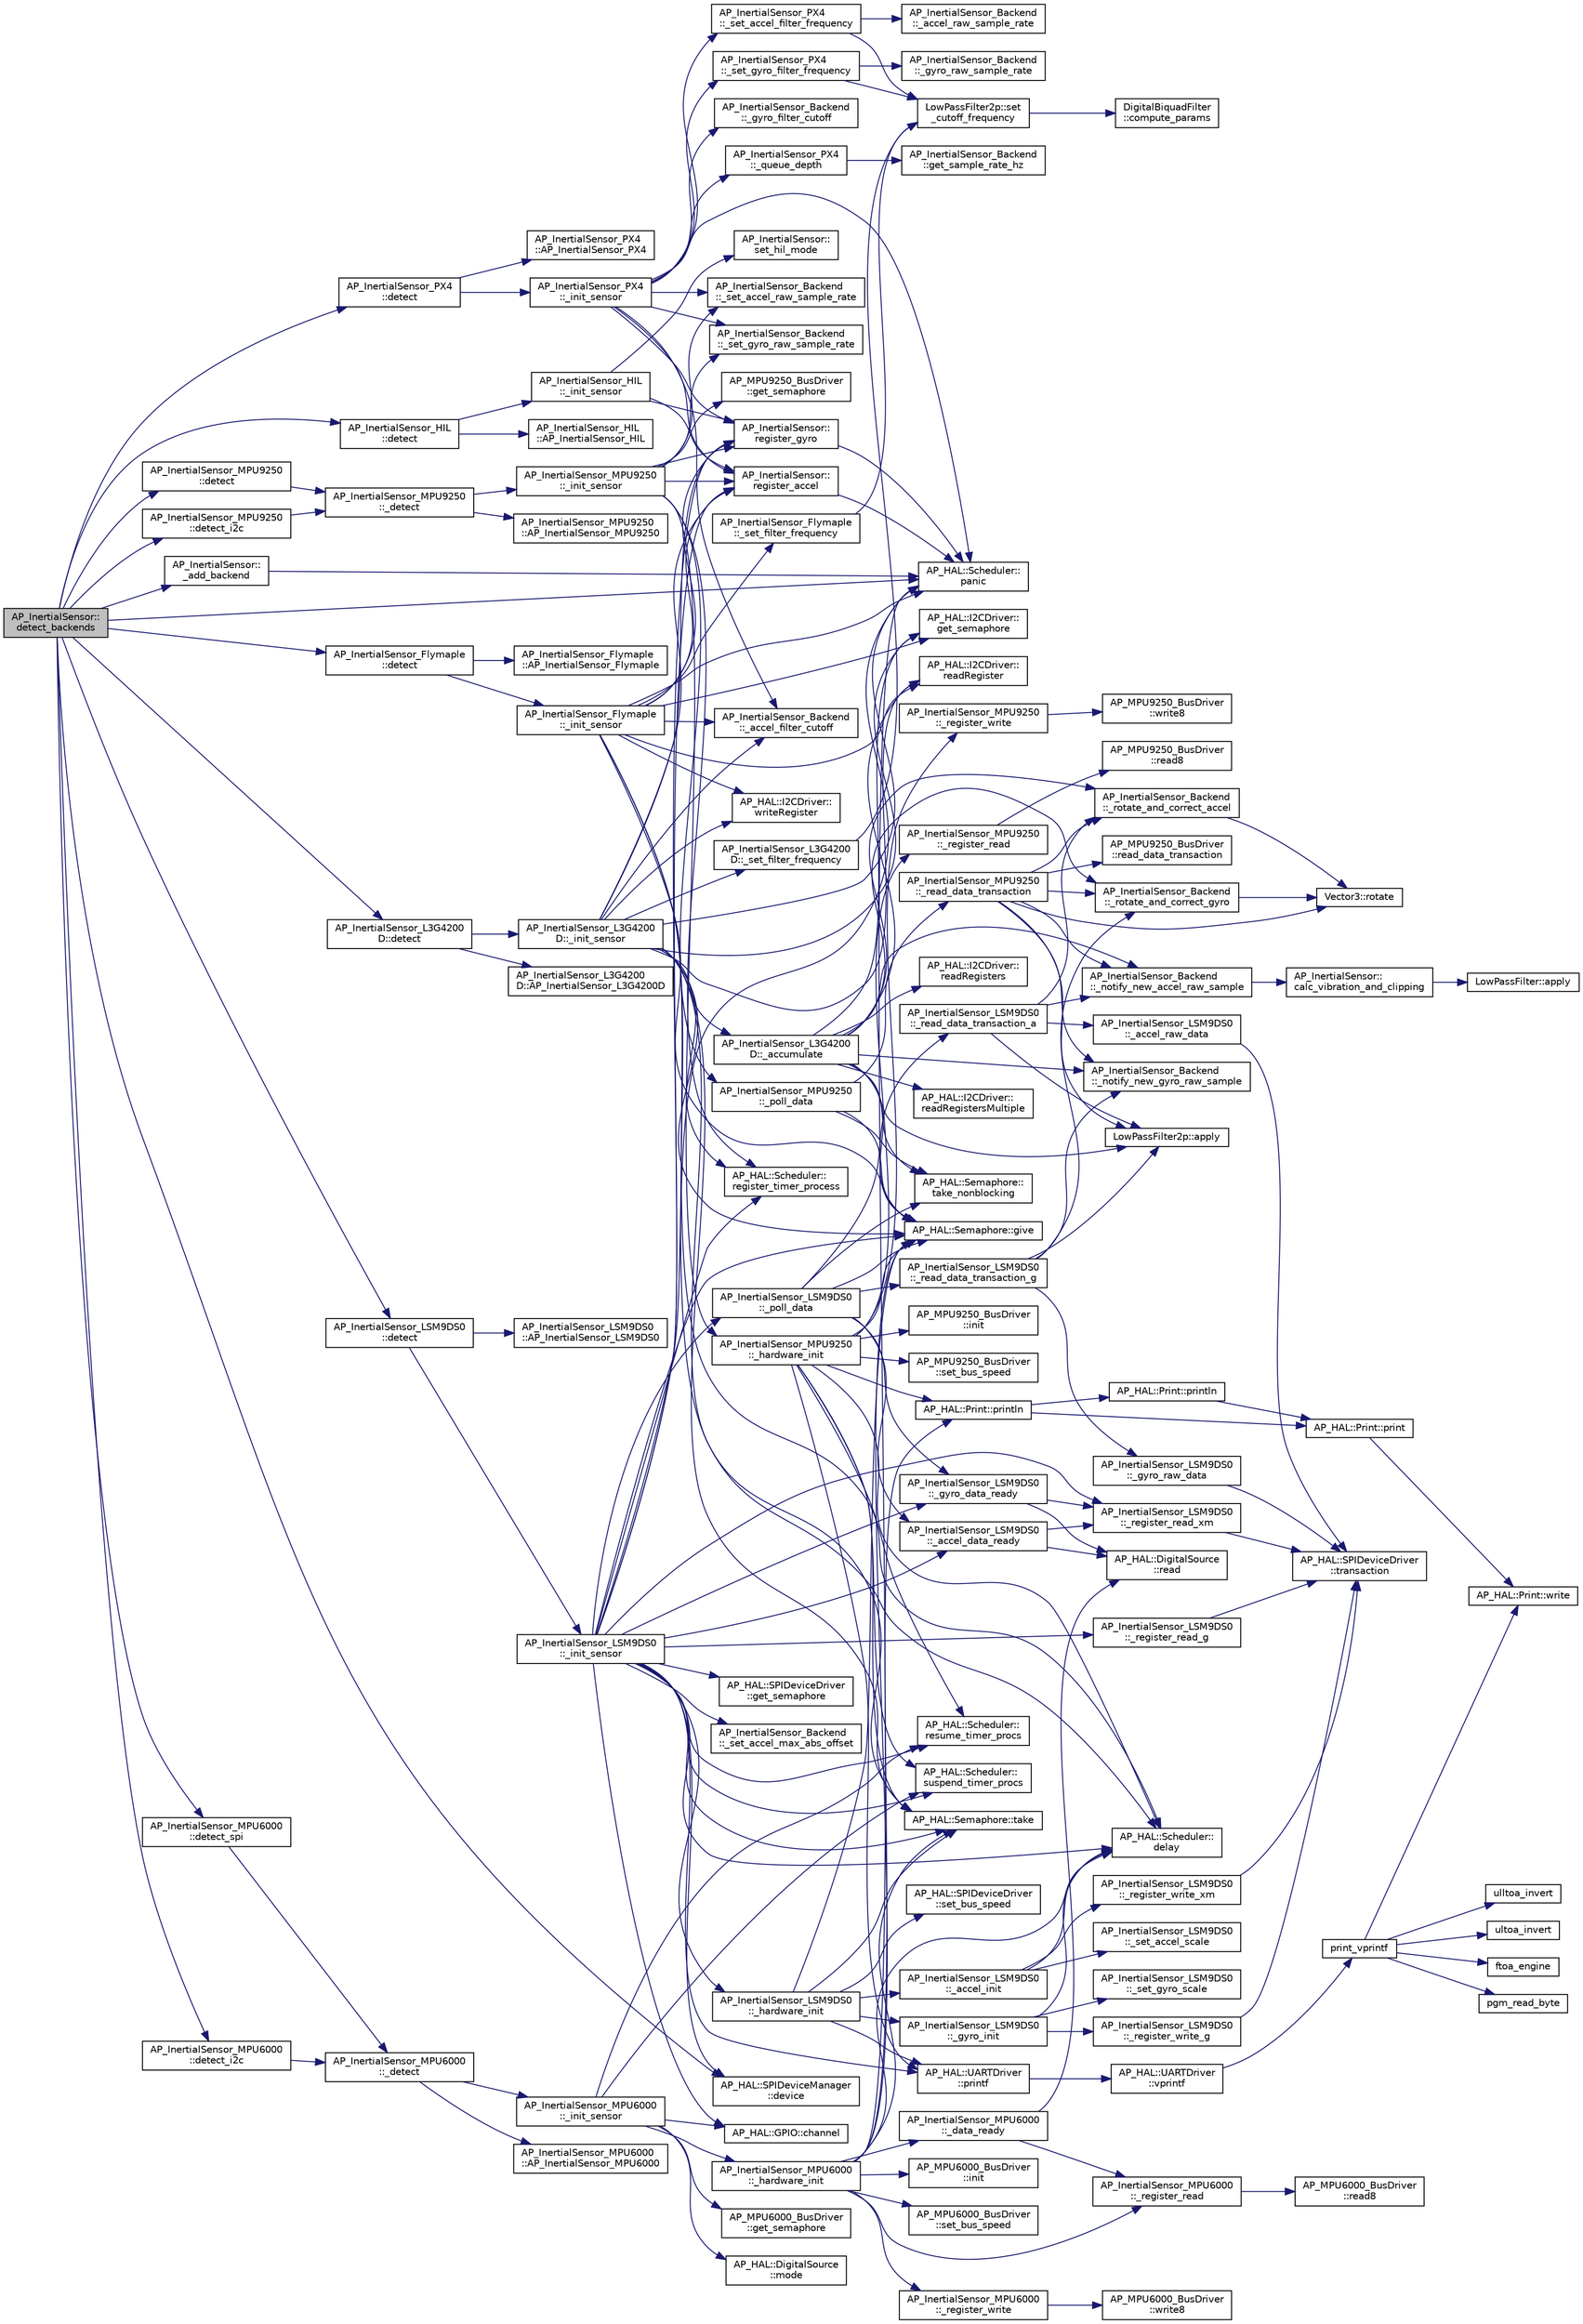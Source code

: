 digraph "AP_InertialSensor::detect_backends"
{
 // INTERACTIVE_SVG=YES
  edge [fontname="Helvetica",fontsize="10",labelfontname="Helvetica",labelfontsize="10"];
  node [fontname="Helvetica",fontsize="10",shape=record];
  rankdir="LR";
  Node1 [label="AP_InertialSensor::\ldetect_backends",height=0.2,width=0.4,color="black", fillcolor="grey75", style="filled", fontcolor="black"];
  Node1 -> Node2 [color="midnightblue",fontsize="10",style="solid",fontname="Helvetica"];
  Node2 [label="AP_InertialSensor::\l_add_backend",height=0.2,width=0.4,color="black", fillcolor="white", style="filled",URL="$classAP__InertialSensor.html#ada7508b90095226092fd5695b27070aa"];
  Node2 -> Node3 [color="midnightblue",fontsize="10",style="solid",fontname="Helvetica"];
  Node3 [label="AP_HAL::Scheduler::\lpanic",height=0.2,width=0.4,color="black", fillcolor="white", style="filled",URL="$classAP__HAL_1_1Scheduler.html#ac08c02070405b6cc1d7241025acb5101"];
  Node1 -> Node4 [color="midnightblue",fontsize="10",style="solid",fontname="Helvetica"];
  Node4 [label="AP_InertialSensor_HIL\l::detect",height=0.2,width=0.4,color="black", fillcolor="white", style="filled",URL="$classAP__InertialSensor__HIL.html#abf98ef11debee955ccdc346e87ee520a"];
  Node4 -> Node5 [color="midnightblue",fontsize="10",style="solid",fontname="Helvetica"];
  Node5 [label="AP_InertialSensor_HIL\l::AP_InertialSensor_HIL",height=0.2,width=0.4,color="black", fillcolor="white", style="filled",URL="$classAP__InertialSensor__HIL.html#a9acde39917b18c364e43399f5265480a"];
  Node4 -> Node6 [color="midnightblue",fontsize="10",style="solid",fontname="Helvetica"];
  Node6 [label="AP_InertialSensor_HIL\l::_init_sensor",height=0.2,width=0.4,color="black", fillcolor="white", style="filled",URL="$classAP__InertialSensor__HIL.html#a4b07d4eaf8ae80cb603617a33843afca"];
  Node6 -> Node7 [color="midnightblue",fontsize="10",style="solid",fontname="Helvetica"];
  Node7 [label="AP_InertialSensor::\lregister_gyro",height=0.2,width=0.4,color="black", fillcolor="white", style="filled",URL="$classAP__InertialSensor.html#addd35f196d6b741c06453716f7bd9091"];
  Node7 -> Node3 [color="midnightblue",fontsize="10",style="solid",fontname="Helvetica"];
  Node6 -> Node8 [color="midnightblue",fontsize="10",style="solid",fontname="Helvetica"];
  Node8 [label="AP_InertialSensor::\lregister_accel",height=0.2,width=0.4,color="black", fillcolor="white", style="filled",URL="$classAP__InertialSensor.html#abcc47a3b7a03a08178904fd0aec0ee96"];
  Node8 -> Node3 [color="midnightblue",fontsize="10",style="solid",fontname="Helvetica"];
  Node6 -> Node9 [color="midnightblue",fontsize="10",style="solid",fontname="Helvetica"];
  Node9 [label="AP_InertialSensor::\lset_hil_mode",height=0.2,width=0.4,color="black", fillcolor="white", style="filled",URL="$classAP__InertialSensor.html#af26d20af4d59052beb786e684fdd4e65"];
  Node1 -> Node10 [color="midnightblue",fontsize="10",style="solid",fontname="Helvetica"];
  Node10 [label="AP_InertialSensor_MPU6000\l::detect_spi",height=0.2,width=0.4,color="black", fillcolor="white", style="filled",URL="$classAP__InertialSensor__MPU6000.html#ace4117460d79d69bcf4125dfbd38a22d"];
  Node10 -> Node11 [color="midnightblue",fontsize="10",style="solid",fontname="Helvetica"];
  Node11 [label="AP_InertialSensor_MPU6000\l::_detect",height=0.2,width=0.4,color="black", fillcolor="white", style="filled",URL="$classAP__InertialSensor__MPU6000.html#a9dd2ad096a05bf6c0a616ad8d75c0853"];
  Node11 -> Node12 [color="midnightblue",fontsize="10",style="solid",fontname="Helvetica"];
  Node12 [label="AP_InertialSensor_MPU6000\l::AP_InertialSensor_MPU6000",height=0.2,width=0.4,color="black", fillcolor="white", style="filled",URL="$classAP__InertialSensor__MPU6000.html#a4ff6ab9c7bbc3c9bfd71069d6a038e25"];
  Node11 -> Node13 [color="midnightblue",fontsize="10",style="solid",fontname="Helvetica"];
  Node13 [label="AP_InertialSensor_MPU6000\l::_init_sensor",height=0.2,width=0.4,color="black", fillcolor="white", style="filled",URL="$classAP__InertialSensor__MPU6000.html#a50be758eef3a4d1538323bab21349d2c"];
  Node13 -> Node14 [color="midnightblue",fontsize="10",style="solid",fontname="Helvetica"];
  Node14 [label="AP_MPU6000_BusDriver\l::get_semaphore",height=0.2,width=0.4,color="black", fillcolor="white", style="filled",URL="$classAP__MPU6000__BusDriver.html#ae3ce0f900c93579cb18864d3bf2c6356"];
  Node13 -> Node15 [color="midnightblue",fontsize="10",style="solid",fontname="Helvetica"];
  Node15 [label="AP_HAL::GPIO::channel",height=0.2,width=0.4,color="black", fillcolor="white", style="filled",URL="$classAP__HAL_1_1GPIO.html#a4e8955091af056240f447b68b76725bb"];
  Node13 -> Node16 [color="midnightblue",fontsize="10",style="solid",fontname="Helvetica"];
  Node16 [label="AP_HAL::DigitalSource\l::mode",height=0.2,width=0.4,color="black", fillcolor="white", style="filled",URL="$classAP__HAL_1_1DigitalSource.html#af16b96dab1499f30659a1fd892df6c2d"];
  Node13 -> Node17 [color="midnightblue",fontsize="10",style="solid",fontname="Helvetica"];
  Node17 [label="AP_HAL::Scheduler::\lsuspend_timer_procs",height=0.2,width=0.4,color="black", fillcolor="white", style="filled",URL="$classAP__HAL_1_1Scheduler.html#ae7d4952721abae16479fef1f0ca37145"];
  Node13 -> Node18 [color="midnightblue",fontsize="10",style="solid",fontname="Helvetica"];
  Node18 [label="AP_InertialSensor_MPU6000\l::_hardware_init",height=0.2,width=0.4,color="black", fillcolor="white", style="filled",URL="$classAP__InertialSensor__MPU6000.html#ab1b55d6a0819436152c2a8dc6780104f"];
  Node18 -> Node19 [color="midnightblue",fontsize="10",style="solid",fontname="Helvetica"];
  Node19 [label="AP_HAL::Semaphore::take",height=0.2,width=0.4,color="black", fillcolor="white", style="filled",URL="$classAP__HAL_1_1Semaphore.html#abd3a0affad8bb211981a979f30386589"];
  Node18 -> Node3 [color="midnightblue",fontsize="10",style="solid",fontname="Helvetica"];
  Node18 -> Node20 [color="midnightblue",fontsize="10",style="solid",fontname="Helvetica"];
  Node20 [label="AP_MPU6000_BusDriver\l::set_bus_speed",height=0.2,width=0.4,color="black", fillcolor="white", style="filled",URL="$classAP__MPU6000__BusDriver.html#a866c3bc805be5b3761e6d13bc46ab311"];
  Node18 -> Node21 [color="midnightblue",fontsize="10",style="solid",fontname="Helvetica"];
  Node21 [label="AP_InertialSensor_MPU6000\l::_register_read",height=0.2,width=0.4,color="black", fillcolor="white", style="filled",URL="$classAP__InertialSensor__MPU6000.html#a532e33493278a4a7b5312db3ed9e264c"];
  Node21 -> Node22 [color="midnightblue",fontsize="10",style="solid",fontname="Helvetica"];
  Node22 [label="AP_MPU6000_BusDriver\l::read8",height=0.2,width=0.4,color="black", fillcolor="white", style="filled",URL="$classAP__MPU6000__BusDriver.html#a614cba1e9b25dc03211d0e3540cd1ca6"];
  Node18 -> Node23 [color="midnightblue",fontsize="10",style="solid",fontname="Helvetica"];
  Node23 [label="AP_InertialSensor_MPU6000\l::_register_write",height=0.2,width=0.4,color="black", fillcolor="white", style="filled",URL="$classAP__InertialSensor__MPU6000.html#a0262e2e60afd5701c43e848d38fcb80e"];
  Node23 -> Node24 [color="midnightblue",fontsize="10",style="solid",fontname="Helvetica"];
  Node24 [label="AP_MPU6000_BusDriver\l::write8",height=0.2,width=0.4,color="black", fillcolor="white", style="filled",URL="$classAP__MPU6000__BusDriver.html#a17195cacee083af380ae848d92c74ff2"];
  Node18 -> Node25 [color="midnightblue",fontsize="10",style="solid",fontname="Helvetica"];
  Node25 [label="AP_HAL::Scheduler::\ldelay",height=0.2,width=0.4,color="black", fillcolor="white", style="filled",URL="$classAP__HAL_1_1Scheduler.html#ab3175e2e6223ccfe82f957e41cc12b26"];
  Node18 -> Node26 [color="midnightblue",fontsize="10",style="solid",fontname="Helvetica"];
  Node26 [label="AP_MPU6000_BusDriver\l::init",height=0.2,width=0.4,color="black", fillcolor="white", style="filled",URL="$classAP__MPU6000__BusDriver.html#ad892a07d87c1438a78afc2d535e6c4ac"];
  Node18 -> Node27 [color="midnightblue",fontsize="10",style="solid",fontname="Helvetica"];
  Node27 [label="AP_InertialSensor_MPU6000\l::_data_ready",height=0.2,width=0.4,color="black", fillcolor="white", style="filled",URL="$classAP__InertialSensor__MPU6000.html#adf9278e72b18d6ad55549898c8a14015"];
  Node27 -> Node28 [color="midnightblue",fontsize="10",style="solid",fontname="Helvetica"];
  Node28 [label="AP_HAL::DigitalSource\l::read",height=0.2,width=0.4,color="black", fillcolor="white", style="filled",URL="$classAP__HAL_1_1DigitalSource.html#a6d155c0e1088e7b045b075c34bc2a13e"];
  Node27 -> Node21 [color="midnightblue",fontsize="10",style="solid",fontname="Helvetica"];
  Node18 -> Node29 [color="midnightblue",fontsize="10",style="solid",fontname="Helvetica"];
  Node29 [label="AP_HAL::Print::println",height=0.2,width=0.4,color="black", fillcolor="white", style="filled",URL="$classAP__HAL_1_1Print.html#ad337ce3f7977411b7d34d47a51e5737e"];
  Node29 -> Node30 [color="midnightblue",fontsize="10",style="solid",fontname="Helvetica"];
  Node30 [label="AP_HAL::Print::print",height=0.2,width=0.4,color="black", fillcolor="white", style="filled",URL="$classAP__HAL_1_1Print.html#acfe80773011eb17dfb52c2fba517a093"];
  Node30 -> Node31 [color="midnightblue",fontsize="10",style="solid",fontname="Helvetica"];
  Node31 [label="AP_HAL::Print::write",height=0.2,width=0.4,color="black", fillcolor="white", style="filled",URL="$classAP__HAL_1_1Print.html#acc65391952a43334f8f5c9bef341f501"];
  Node29 -> Node32 [color="midnightblue",fontsize="10",style="solid",fontname="Helvetica"];
  Node32 [label="AP_HAL::Print::println",height=0.2,width=0.4,color="black", fillcolor="white", style="filled",URL="$classAP__HAL_1_1Print.html#a169b128f9e22f0c15883768f580541a2"];
  Node32 -> Node30 [color="midnightblue",fontsize="10",style="solid",fontname="Helvetica"];
  Node18 -> Node33 [color="midnightblue",fontsize="10",style="solid",fontname="Helvetica"];
  Node33 [label="AP_HAL::Semaphore::give",height=0.2,width=0.4,color="black", fillcolor="white", style="filled",URL="$classAP__HAL_1_1Semaphore.html#afcdbf03d5bea9d83037acc93bfaea7ce"];
  Node13 -> Node34 [color="midnightblue",fontsize="10",style="solid",fontname="Helvetica"];
  Node34 [label="AP_HAL::Scheduler::\lresume_timer_procs",height=0.2,width=0.4,color="black", fillcolor="white", style="filled",URL="$classAP__HAL_1_1Scheduler.html#a7c51e7d405211cac2090dbd456223ef7"];
  Node1 -> Node35 [color="midnightblue",fontsize="10",style="solid",fontname="Helvetica"];
  Node35 [label="AP_InertialSensor_MPU6000\l::detect_i2c",height=0.2,width=0.4,color="black", fillcolor="white", style="filled",URL="$classAP__InertialSensor__MPU6000.html#a1f124c85e350b17ad5313643eb0ecc98"];
  Node35 -> Node11 [color="midnightblue",fontsize="10",style="solid",fontname="Helvetica"];
  Node1 -> Node36 [color="midnightblue",fontsize="10",style="solid",fontname="Helvetica"];
  Node36 [label="AP_InertialSensor_PX4\l::detect",height=0.2,width=0.4,color="black", fillcolor="white", style="filled",URL="$classAP__InertialSensor__PX4.html#a7e0a8d5f569f58343aa4d2c1c217a3bc"];
  Node36 -> Node37 [color="midnightblue",fontsize="10",style="solid",fontname="Helvetica"];
  Node37 [label="AP_InertialSensor_PX4\l::AP_InertialSensor_PX4",height=0.2,width=0.4,color="black", fillcolor="white", style="filled",URL="$classAP__InertialSensor__PX4.html#a39c9d67669457b2dddc73209bec40957"];
  Node36 -> Node38 [color="midnightblue",fontsize="10",style="solid",fontname="Helvetica"];
  Node38 [label="AP_InertialSensor_PX4\l::_init_sensor",height=0.2,width=0.4,color="black", fillcolor="white", style="filled",URL="$classAP__InertialSensor__PX4.html#a1151175435b1b3c211040058fe5462d9"];
  Node38 -> Node8 [color="midnightblue",fontsize="10",style="solid",fontname="Helvetica"];
  Node38 -> Node7 [color="midnightblue",fontsize="10",style="solid",fontname="Helvetica"];
  Node38 -> Node39 [color="midnightblue",fontsize="10",style="solid",fontname="Helvetica"];
  Node39 [label="AP_InertialSensor_PX4\l::_queue_depth",height=0.2,width=0.4,color="black", fillcolor="white", style="filled",URL="$classAP__InertialSensor__PX4.html#a741122dbb9c2c53f63d42d0719424a65"];
  Node39 -> Node40 [color="midnightblue",fontsize="10",style="solid",fontname="Helvetica"];
  Node40 [label="AP_InertialSensor_Backend\l::get_sample_rate_hz",height=0.2,width=0.4,color="black", fillcolor="white", style="filled",URL="$classAP__InertialSensor__Backend.html#a28b3bb23c5310c8691b897875523d75c"];
  Node38 -> Node3 [color="midnightblue",fontsize="10",style="solid",fontname="Helvetica"];
  Node38 -> Node41 [color="midnightblue",fontsize="10",style="solid",fontname="Helvetica"];
  Node41 [label="AP_InertialSensor_Backend\l::_set_gyro_raw_sample_rate",height=0.2,width=0.4,color="black", fillcolor="white", style="filled",URL="$classAP__InertialSensor__Backend.html#a7eb202cd1085cdb3a53cbc16a2b65d9b"];
  Node38 -> Node42 [color="midnightblue",fontsize="10",style="solid",fontname="Helvetica"];
  Node42 [label="AP_InertialSensor_Backend\l::_set_accel_raw_sample_rate",height=0.2,width=0.4,color="black", fillcolor="white", style="filled",URL="$classAP__InertialSensor__Backend.html#a5a0699bbd56452b14b7f18a7e887f9f2"];
  Node38 -> Node43 [color="midnightblue",fontsize="10",style="solid",fontname="Helvetica"];
  Node43 [label="AP_InertialSensor_PX4\l::_set_accel_filter_frequency",height=0.2,width=0.4,color="black", fillcolor="white", style="filled",URL="$classAP__InertialSensor__PX4.html#ae7daade2d359b75cdb8af87e31861c77"];
  Node43 -> Node44 [color="midnightblue",fontsize="10",style="solid",fontname="Helvetica"];
  Node44 [label="AP_InertialSensor_Backend\l::_accel_raw_sample_rate",height=0.2,width=0.4,color="black", fillcolor="white", style="filled",URL="$classAP__InertialSensor__Backend.html#a0ebddde2a1461e01200c4e40d7d75f91"];
  Node43 -> Node45 [color="midnightblue",fontsize="10",style="solid",fontname="Helvetica"];
  Node45 [label="LowPassFilter2p::set\l_cutoff_frequency",height=0.2,width=0.4,color="black", fillcolor="white", style="filled",URL="$classLowPassFilter2p.html#ac6157f65625e34dec2f7af4474dfb923"];
  Node45 -> Node46 [color="midnightblue",fontsize="10",style="solid",fontname="Helvetica"];
  Node46 [label="DigitalBiquadFilter\l::compute_params",height=0.2,width=0.4,color="black", fillcolor="white", style="filled",URL="$classDigitalBiquadFilter.html#a04934227f74d578b794f779505dc285c"];
  Node38 -> Node47 [color="midnightblue",fontsize="10",style="solid",fontname="Helvetica"];
  Node47 [label="AP_InertialSensor_Backend\l::_accel_filter_cutoff",height=0.2,width=0.4,color="black", fillcolor="white", style="filled",URL="$classAP__InertialSensor__Backend.html#aa7fdfb9c9f28d883fbb109e13ded7f0f"];
  Node38 -> Node48 [color="midnightblue",fontsize="10",style="solid",fontname="Helvetica"];
  Node48 [label="AP_InertialSensor_PX4\l::_set_gyro_filter_frequency",height=0.2,width=0.4,color="black", fillcolor="white", style="filled",URL="$classAP__InertialSensor__PX4.html#ab61158827172e5821cdaf639b500e32b"];
  Node48 -> Node49 [color="midnightblue",fontsize="10",style="solid",fontname="Helvetica"];
  Node49 [label="AP_InertialSensor_Backend\l::_gyro_raw_sample_rate",height=0.2,width=0.4,color="black", fillcolor="white", style="filled",URL="$classAP__InertialSensor__Backend.html#accac8c7089ee01932aa344871d55034a"];
  Node48 -> Node45 [color="midnightblue",fontsize="10",style="solid",fontname="Helvetica"];
  Node38 -> Node50 [color="midnightblue",fontsize="10",style="solid",fontname="Helvetica"];
  Node50 [label="AP_InertialSensor_Backend\l::_gyro_filter_cutoff",height=0.2,width=0.4,color="black", fillcolor="white", style="filled",URL="$classAP__InertialSensor__Backend.html#a9c376bd62d2a8e0262f887c6188d0af9"];
  Node1 -> Node51 [color="midnightblue",fontsize="10",style="solid",fontname="Helvetica"];
  Node51 [label="AP_InertialSensor_MPU9250\l::detect",height=0.2,width=0.4,color="black", fillcolor="white", style="filled",URL="$classAP__InertialSensor__MPU9250.html#ad855b503292ccf6630c5df05ac5893bc"];
  Node51 -> Node52 [color="midnightblue",fontsize="10",style="solid",fontname="Helvetica"];
  Node52 [label="AP_InertialSensor_MPU9250\l::_detect",height=0.2,width=0.4,color="black", fillcolor="white", style="filled",URL="$classAP__InertialSensor__MPU9250.html#aa21bf1c9641b52b380aa5446d9c22729"];
  Node52 -> Node53 [color="midnightblue",fontsize="10",style="solid",fontname="Helvetica"];
  Node53 [label="AP_InertialSensor_MPU9250\l::AP_InertialSensor_MPU9250",height=0.2,width=0.4,color="black", fillcolor="white", style="filled",URL="$classAP__InertialSensor__MPU9250.html#a86511f3b19f55ccada7370698a231b36"];
  Node52 -> Node54 [color="midnightblue",fontsize="10",style="solid",fontname="Helvetica"];
  Node54 [label="AP_InertialSensor_MPU9250\l::_init_sensor",height=0.2,width=0.4,color="black", fillcolor="white", style="filled",URL="$classAP__InertialSensor__MPU9250.html#a8eaf550b652bbf44d3c113807c3a7b27"];
  Node54 -> Node55 [color="midnightblue",fontsize="10",style="solid",fontname="Helvetica"];
  Node55 [label="AP_MPU9250_BusDriver\l::get_semaphore",height=0.2,width=0.4,color="black", fillcolor="white", style="filled",URL="$classAP__MPU9250__BusDriver.html#a072cbe180293b44b01bf863fa320d44e"];
  Node54 -> Node56 [color="midnightblue",fontsize="10",style="solid",fontname="Helvetica"];
  Node56 [label="AP_InertialSensor_MPU9250\l::_hardware_init",height=0.2,width=0.4,color="black", fillcolor="white", style="filled",URL="$classAP__InertialSensor__MPU9250.html#a7915f9935d7e94cc17611d0a2927a1c9"];
  Node56 -> Node17 [color="midnightblue",fontsize="10",style="solid",fontname="Helvetica"];
  Node56 -> Node19 [color="midnightblue",fontsize="10",style="solid",fontname="Helvetica"];
  Node56 -> Node57 [color="midnightblue",fontsize="10",style="solid",fontname="Helvetica"];
  Node57 [label="AP_HAL::UARTDriver\l::printf",height=0.2,width=0.4,color="black", fillcolor="white", style="filled",URL="$classAP__HAL_1_1UARTDriver.html#a65c7824b8877f7a2f79365c8ffae8f56"];
  Node57 -> Node58 [color="midnightblue",fontsize="10",style="solid",fontname="Helvetica"];
  Node58 [label="AP_HAL::UARTDriver\l::vprintf",height=0.2,width=0.4,color="black", fillcolor="white", style="filled",URL="$classAP__HAL_1_1UARTDriver.html#aa8abfb6d6641299472c29ac1edde559f"];
  Node58 -> Node59 [color="midnightblue",fontsize="10",style="solid",fontname="Helvetica"];
  Node59 [label="print_vprintf",height=0.2,width=0.4,color="black", fillcolor="white", style="filled",URL="$print__vprintf_8cpp.html#a473b9349f4b086b552a21eb8fe057016"];
  Node59 -> Node31 [color="midnightblue",fontsize="10",style="solid",fontname="Helvetica"];
  Node59 -> Node60 [color="midnightblue",fontsize="10",style="solid",fontname="Helvetica"];
  Node60 [label="ftoa_engine",height=0.2,width=0.4,color="black", fillcolor="white", style="filled",URL="$ftoa__engine_8cpp.html#a1c28234da8f20b43c85890d4bb452947"];
  Node59 -> Node61 [color="midnightblue",fontsize="10",style="solid",fontname="Helvetica"];
  Node61 [label="pgm_read_byte",height=0.2,width=0.4,color="black", fillcolor="white", style="filled",URL="$AP__Progmem_8h.html#a1514e0408e036062b4af844baaf567da"];
  Node59 -> Node62 [color="midnightblue",fontsize="10",style="solid",fontname="Helvetica"];
  Node62 [label="ulltoa_invert",height=0.2,width=0.4,color="black", fillcolor="white", style="filled",URL="$utoa__invert_8cpp.html#a34926f552460b47c414ec4d83b32815c"];
  Node59 -> Node63 [color="midnightblue",fontsize="10",style="solid",fontname="Helvetica"];
  Node63 [label="ultoa_invert",height=0.2,width=0.4,color="black", fillcolor="white", style="filled",URL="$utoa__invert_8cpp.html#a5d99bba8e697c1e11da489d88fca8559"];
  Node56 -> Node64 [color="midnightblue",fontsize="10",style="solid",fontname="Helvetica"];
  Node64 [label="AP_MPU9250_BusDriver\l::set_bus_speed",height=0.2,width=0.4,color="black", fillcolor="white", style="filled",URL="$classAP__MPU9250__BusDriver.html#a3ca5f00e5434cb4b076b1b172818b1a8"];
  Node56 -> Node65 [color="midnightblue",fontsize="10",style="solid",fontname="Helvetica"];
  Node65 [label="AP_InertialSensor_MPU9250\l::_register_read",height=0.2,width=0.4,color="black", fillcolor="white", style="filled",URL="$classAP__InertialSensor__MPU9250.html#a6d17b9b80c98f196d2d2de9d4656f993"];
  Node65 -> Node66 [color="midnightblue",fontsize="10",style="solid",fontname="Helvetica"];
  Node66 [label="AP_MPU9250_BusDriver\l::read8",height=0.2,width=0.4,color="black", fillcolor="white", style="filled",URL="$classAP__MPU9250__BusDriver.html#ae2a5176fea1f5d490008113887f24466"];
  Node56 -> Node67 [color="midnightblue",fontsize="10",style="solid",fontname="Helvetica"];
  Node67 [label="AP_InertialSensor_MPU9250\l::_register_write",height=0.2,width=0.4,color="black", fillcolor="white", style="filled",URL="$classAP__InertialSensor__MPU9250.html#ab9756f81c969773aed6da1cb4ef1a28e"];
  Node67 -> Node68 [color="midnightblue",fontsize="10",style="solid",fontname="Helvetica"];
  Node68 [label="AP_MPU9250_BusDriver\l::write8",height=0.2,width=0.4,color="black", fillcolor="white", style="filled",URL="$classAP__MPU9250__BusDriver.html#ac12829bcef0b50c4f91393832857223b"];
  Node56 -> Node25 [color="midnightblue",fontsize="10",style="solid",fontname="Helvetica"];
  Node56 -> Node69 [color="midnightblue",fontsize="10",style="solid",fontname="Helvetica"];
  Node69 [label="AP_MPU9250_BusDriver\l::init",height=0.2,width=0.4,color="black", fillcolor="white", style="filled",URL="$classAP__MPU9250__BusDriver.html#ae9965c5c9c2d830daae6fc4ec71083d7"];
  Node56 -> Node29 [color="midnightblue",fontsize="10",style="solid",fontname="Helvetica"];
  Node56 -> Node33 [color="midnightblue",fontsize="10",style="solid",fontname="Helvetica"];
  Node56 -> Node34 [color="midnightblue",fontsize="10",style="solid",fontname="Helvetica"];
  Node54 -> Node7 [color="midnightblue",fontsize="10",style="solid",fontname="Helvetica"];
  Node54 -> Node8 [color="midnightblue",fontsize="10",style="solid",fontname="Helvetica"];
  Node54 -> Node70 [color="midnightblue",fontsize="10",style="solid",fontname="Helvetica"];
  Node70 [label="AP_HAL::Scheduler::\lregister_timer_process",height=0.2,width=0.4,color="black", fillcolor="white", style="filled",URL="$classAP__HAL_1_1Scheduler.html#ac2c4230957d5dbd3c2fd104af2794b4f"];
  Node54 -> Node71 [color="midnightblue",fontsize="10",style="solid",fontname="Helvetica"];
  Node71 [label="AP_InertialSensor_MPU9250\l::_poll_data",height=0.2,width=0.4,color="black", fillcolor="white", style="filled",URL="$classAP__InertialSensor__MPU9250.html#a69e21e1dfc0889e007cceec13cabfc8d"];
  Node71 -> Node72 [color="midnightblue",fontsize="10",style="solid",fontname="Helvetica"];
  Node72 [label="AP_HAL::Semaphore::\ltake_nonblocking",height=0.2,width=0.4,color="black", fillcolor="white", style="filled",URL="$classAP__HAL_1_1Semaphore.html#a266e91db5eecb64d8b934d09f5e972cf"];
  Node71 -> Node73 [color="midnightblue",fontsize="10",style="solid",fontname="Helvetica"];
  Node73 [label="AP_InertialSensor_MPU9250\l::_read_data_transaction",height=0.2,width=0.4,color="black", fillcolor="white", style="filled",URL="$classAP__InertialSensor__MPU9250.html#a17b7583c273492075814bb12c4d498e3"];
  Node73 -> Node74 [color="midnightblue",fontsize="10",style="solid",fontname="Helvetica"];
  Node74 [label="AP_MPU9250_BusDriver\l::read_data_transaction",height=0.2,width=0.4,color="black", fillcolor="white", style="filled",URL="$classAP__MPU9250__BusDriver.html#a774c7996074d9df1ec962e2dc00d2301"];
  Node73 -> Node75 [color="midnightblue",fontsize="10",style="solid",fontname="Helvetica"];
  Node75 [label="Vector3::rotate",height=0.2,width=0.4,color="black", fillcolor="white", style="filled",URL="$classVector3.html#a53d5701ae2db9492944550927279b7b8"];
  Node73 -> Node76 [color="midnightblue",fontsize="10",style="solid",fontname="Helvetica"];
  Node76 [label="AP_InertialSensor_Backend\l::_rotate_and_correct_accel",height=0.2,width=0.4,color="black", fillcolor="white", style="filled",URL="$classAP__InertialSensor__Backend.html#a12e2c1d206fcd62c683165312c836a50"];
  Node76 -> Node75 [color="midnightblue",fontsize="10",style="solid",fontname="Helvetica"];
  Node73 -> Node77 [color="midnightblue",fontsize="10",style="solid",fontname="Helvetica"];
  Node77 [label="AP_InertialSensor_Backend\l::_notify_new_accel_raw_sample",height=0.2,width=0.4,color="black", fillcolor="white", style="filled",URL="$classAP__InertialSensor__Backend.html#aade30ee28ab57ee50a9c98b7815f67e2"];
  Node77 -> Node78 [color="midnightblue",fontsize="10",style="solid",fontname="Helvetica"];
  Node78 [label="AP_InertialSensor::\lcalc_vibration_and_clipping",height=0.2,width=0.4,color="black", fillcolor="white", style="filled",URL="$classAP__InertialSensor.html#a49643a308463775eb7f7f3d8be13a034"];
  Node78 -> Node79 [color="midnightblue",fontsize="10",style="solid",fontname="Helvetica"];
  Node79 [label="LowPassFilter::apply",height=0.2,width=0.4,color="black", fillcolor="white", style="filled",URL="$classLowPassFilter.html#aa390849d2e18ff3287f92b89d8657841"];
  Node73 -> Node80 [color="midnightblue",fontsize="10",style="solid",fontname="Helvetica"];
  Node80 [label="AP_InertialSensor_Backend\l::_rotate_and_correct_gyro",height=0.2,width=0.4,color="black", fillcolor="white", style="filled",URL="$classAP__InertialSensor__Backend.html#a6b5d3fdd263b6737d8116257d2ea05c4"];
  Node80 -> Node75 [color="midnightblue",fontsize="10",style="solid",fontname="Helvetica"];
  Node73 -> Node81 [color="midnightblue",fontsize="10",style="solid",fontname="Helvetica"];
  Node81 [label="AP_InertialSensor_Backend\l::_notify_new_gyro_raw_sample",height=0.2,width=0.4,color="black", fillcolor="white", style="filled",URL="$classAP__InertialSensor__Backend.html#a645e524ed783fe355af538d58966e4a9"];
  Node73 -> Node82 [color="midnightblue",fontsize="10",style="solid",fontname="Helvetica"];
  Node82 [label="LowPassFilter2p::apply",height=0.2,width=0.4,color="black", fillcolor="white", style="filled",URL="$classLowPassFilter2p.html#a98a931a77f5b12f13ecb84fd57a4b7d4"];
  Node71 -> Node33 [color="midnightblue",fontsize="10",style="solid",fontname="Helvetica"];
  Node54 -> Node42 [color="midnightblue",fontsize="10",style="solid",fontname="Helvetica"];
  Node54 -> Node41 [color="midnightblue",fontsize="10",style="solid",fontname="Helvetica"];
  Node1 -> Node83 [color="midnightblue",fontsize="10",style="solid",fontname="Helvetica"];
  Node83 [label="AP_HAL::SPIDeviceManager\l::device",height=0.2,width=0.4,color="black", fillcolor="white", style="filled",URL="$classAP__HAL_1_1SPIDeviceManager.html#a572a9273615ae0cb5fc859417161ade1"];
  Node1 -> Node84 [color="midnightblue",fontsize="10",style="solid",fontname="Helvetica"];
  Node84 [label="AP_InertialSensor_Flymaple\l::detect",height=0.2,width=0.4,color="black", fillcolor="white", style="filled",URL="$classAP__InertialSensor__Flymaple.html#ae3e691d7e30d800ca000f31c7cbb4b6b"];
  Node84 -> Node85 [color="midnightblue",fontsize="10",style="solid",fontname="Helvetica"];
  Node85 [label="AP_InertialSensor_Flymaple\l::AP_InertialSensor_Flymaple",height=0.2,width=0.4,color="black", fillcolor="white", style="filled",URL="$classAP__InertialSensor__Flymaple.html#a34a0149e7d39e9cfca3dd60c64223c4a"];
  Node84 -> Node86 [color="midnightblue",fontsize="10",style="solid",fontname="Helvetica"];
  Node86 [label="AP_InertialSensor_Flymaple\l::_init_sensor",height=0.2,width=0.4,color="black", fillcolor="white", style="filled",URL="$classAP__InertialSensor__Flymaple.html#ab88dfea90e4a971be10615f68d4e89bf"];
  Node86 -> Node87 [color="midnightblue",fontsize="10",style="solid",fontname="Helvetica"];
  Node87 [label="AP_HAL::I2CDriver::\lget_semaphore",height=0.2,width=0.4,color="black", fillcolor="white", style="filled",URL="$classAP__HAL_1_1I2CDriver.html#a373424b46be08ef36d53844f88b5398e"];
  Node86 -> Node19 [color="midnightblue",fontsize="10",style="solid",fontname="Helvetica"];
  Node86 -> Node88 [color="midnightblue",fontsize="10",style="solid",fontname="Helvetica"];
  Node88 [label="AP_HAL::I2CDriver::\lreadRegister",height=0.2,width=0.4,color="black", fillcolor="white", style="filled",URL="$classAP__HAL_1_1I2CDriver.html#a87848503b8dd40b1e371161f1137757b"];
  Node86 -> Node3 [color="midnightblue",fontsize="10",style="solid",fontname="Helvetica"];
  Node86 -> Node89 [color="midnightblue",fontsize="10",style="solid",fontname="Helvetica"];
  Node89 [label="AP_HAL::I2CDriver::\lwriteRegister",height=0.2,width=0.4,color="black", fillcolor="white", style="filled",URL="$classAP__HAL_1_1I2CDriver.html#a8e28e01b86bd1cb03efb7162f340444e"];
  Node86 -> Node25 [color="midnightblue",fontsize="10",style="solid",fontname="Helvetica"];
  Node86 -> Node90 [color="midnightblue",fontsize="10",style="solid",fontname="Helvetica"];
  Node90 [label="AP_InertialSensor_Flymaple\l::_set_filter_frequency",height=0.2,width=0.4,color="black", fillcolor="white", style="filled",URL="$classAP__InertialSensor__Flymaple.html#af774a771ce17e6f662a9b01649a526c6"];
  Node90 -> Node45 [color="midnightblue",fontsize="10",style="solid",fontname="Helvetica"];
  Node86 -> Node47 [color="midnightblue",fontsize="10",style="solid",fontname="Helvetica"];
  Node86 -> Node33 [color="midnightblue",fontsize="10",style="solid",fontname="Helvetica"];
  Node86 -> Node7 [color="midnightblue",fontsize="10",style="solid",fontname="Helvetica"];
  Node86 -> Node8 [color="midnightblue",fontsize="10",style="solid",fontname="Helvetica"];
  Node1 -> Node91 [color="midnightblue",fontsize="10",style="solid",fontname="Helvetica"];
  Node91 [label="AP_InertialSensor_LSM9DS0\l::detect",height=0.2,width=0.4,color="black", fillcolor="white", style="filled",URL="$classAP__InertialSensor__LSM9DS0.html#a7230ea583e99a0fb4ae49a2205ea67e8"];
  Node91 -> Node92 [color="midnightblue",fontsize="10",style="solid",fontname="Helvetica"];
  Node92 [label="AP_InertialSensor_LSM9DS0\l::AP_InertialSensor_LSM9DS0",height=0.2,width=0.4,color="black", fillcolor="white", style="filled",URL="$classAP__InertialSensor__LSM9DS0.html#a6016c4730237e7eab40fd87ffa7ba262"];
  Node91 -> Node93 [color="midnightblue",fontsize="10",style="solid",fontname="Helvetica"];
  Node93 [label="AP_InertialSensor_LSM9DS0\l::_init_sensor",height=0.2,width=0.4,color="black", fillcolor="white", style="filled",URL="$classAP__InertialSensor__LSM9DS0.html#a62227996a40da07a9733ace45b6b0c71"];
  Node93 -> Node83 [color="midnightblue",fontsize="10",style="solid",fontname="Helvetica"];
  Node93 -> Node94 [color="midnightblue",fontsize="10",style="solid",fontname="Helvetica"];
  Node94 [label="AP_HAL::SPIDeviceDriver\l::get_semaphore",height=0.2,width=0.4,color="black", fillcolor="white", style="filled",URL="$classAP__HAL_1_1SPIDeviceDriver.html#a1c518b753148caee4d708c2311a9e548"];
  Node93 -> Node15 [color="midnightblue",fontsize="10",style="solid",fontname="Helvetica"];
  Node93 -> Node3 [color="midnightblue",fontsize="10",style="solid",fontname="Helvetica"];
  Node93 -> Node17 [color="midnightblue",fontsize="10",style="solid",fontname="Helvetica"];
  Node93 -> Node95 [color="midnightblue",fontsize="10",style="solid",fontname="Helvetica"];
  Node95 [label="AP_InertialSensor_LSM9DS0\l::_register_read_g",height=0.2,width=0.4,color="black", fillcolor="white", style="filled",URL="$classAP__InertialSensor__LSM9DS0.html#a9471a5e1bd8764e4b66b071017e6885c"];
  Node95 -> Node96 [color="midnightblue",fontsize="10",style="solid",fontname="Helvetica"];
  Node96 [label="AP_HAL::SPIDeviceDriver\l::transaction",height=0.2,width=0.4,color="black", fillcolor="white", style="filled",URL="$classAP__HAL_1_1SPIDeviceDriver.html#acb3739821064a2bebc3015b817978724"];
  Node93 -> Node57 [color="midnightblue",fontsize="10",style="solid",fontname="Helvetica"];
  Node93 -> Node97 [color="midnightblue",fontsize="10",style="solid",fontname="Helvetica"];
  Node97 [label="AP_InertialSensor_LSM9DS0\l::_register_read_xm",height=0.2,width=0.4,color="black", fillcolor="white", style="filled",URL="$classAP__InertialSensor__LSM9DS0.html#ab9f65816db245bc851eee9ef4548295e"];
  Node97 -> Node96 [color="midnightblue",fontsize="10",style="solid",fontname="Helvetica"];
  Node93 -> Node98 [color="midnightblue",fontsize="10",style="solid",fontname="Helvetica"];
  Node98 [label="AP_InertialSensor_LSM9DS0\l::_hardware_init",height=0.2,width=0.4,color="black", fillcolor="white", style="filled",URL="$classAP__InertialSensor__LSM9DS0.html#acb102d8d40344dc71c8332ddbb45cb73"];
  Node98 -> Node19 [color="midnightblue",fontsize="10",style="solid",fontname="Helvetica"];
  Node98 -> Node57 [color="midnightblue",fontsize="10",style="solid",fontname="Helvetica"];
  Node98 -> Node99 [color="midnightblue",fontsize="10",style="solid",fontname="Helvetica"];
  Node99 [label="AP_HAL::SPIDeviceDriver\l::set_bus_speed",height=0.2,width=0.4,color="black", fillcolor="white", style="filled",URL="$classAP__HAL_1_1SPIDeviceDriver.html#a74833881e863f858af102402f392cf61"];
  Node98 -> Node100 [color="midnightblue",fontsize="10",style="solid",fontname="Helvetica"];
  Node100 [label="AP_InertialSensor_LSM9DS0\l::_gyro_init",height=0.2,width=0.4,color="black", fillcolor="white", style="filled",URL="$classAP__InertialSensor__LSM9DS0.html#a3ea0c053fc2c57d0fd57f78011c6959a"];
  Node100 -> Node101 [color="midnightblue",fontsize="10",style="solid",fontname="Helvetica"];
  Node101 [label="AP_InertialSensor_LSM9DS0\l::_register_write_g",height=0.2,width=0.4,color="black", fillcolor="white", style="filled",URL="$classAP__InertialSensor__LSM9DS0.html#aa811e1bbfd255828aa284a6ae01366e3"];
  Node101 -> Node96 [color="midnightblue",fontsize="10",style="solid",fontname="Helvetica"];
  Node100 -> Node25 [color="midnightblue",fontsize="10",style="solid",fontname="Helvetica"];
  Node100 -> Node102 [color="midnightblue",fontsize="10",style="solid",fontname="Helvetica"];
  Node102 [label="AP_InertialSensor_LSM9DS0\l::_set_gyro_scale",height=0.2,width=0.4,color="black", fillcolor="white", style="filled",URL="$classAP__InertialSensor__LSM9DS0.html#a075494af8d8d41e2e130fb11e224a3cb"];
  Node98 -> Node103 [color="midnightblue",fontsize="10",style="solid",fontname="Helvetica"];
  Node103 [label="AP_InertialSensor_LSM9DS0\l::_accel_init",height=0.2,width=0.4,color="black", fillcolor="white", style="filled",URL="$classAP__InertialSensor__LSM9DS0.html#aaf475e872a0f8700eeaae195ea69f097"];
  Node103 -> Node104 [color="midnightblue",fontsize="10",style="solid",fontname="Helvetica"];
  Node104 [label="AP_InertialSensor_LSM9DS0\l::_register_write_xm",height=0.2,width=0.4,color="black", fillcolor="white", style="filled",URL="$classAP__InertialSensor__LSM9DS0.html#a00d5b7eb10a58f800f4a0c5b75694f55"];
  Node104 -> Node96 [color="midnightblue",fontsize="10",style="solid",fontname="Helvetica"];
  Node103 -> Node25 [color="midnightblue",fontsize="10",style="solid",fontname="Helvetica"];
  Node103 -> Node105 [color="midnightblue",fontsize="10",style="solid",fontname="Helvetica"];
  Node105 [label="AP_InertialSensor_LSM9DS0\l::_set_accel_scale",height=0.2,width=0.4,color="black", fillcolor="white", style="filled",URL="$classAP__InertialSensor__LSM9DS0.html#a817da7e3f5b91c983fefec3c81b3ccae"];
  Node98 -> Node33 [color="midnightblue",fontsize="10",style="solid",fontname="Helvetica"];
  Node93 -> Node25 [color="midnightblue",fontsize="10",style="solid",fontname="Helvetica"];
  Node93 -> Node19 [color="midnightblue",fontsize="10",style="solid",fontname="Helvetica"];
  Node93 -> Node106 [color="midnightblue",fontsize="10",style="solid",fontname="Helvetica"];
  Node106 [label="AP_InertialSensor_LSM9DS0\l::_accel_data_ready",height=0.2,width=0.4,color="black", fillcolor="white", style="filled",URL="$classAP__InertialSensor__LSM9DS0.html#aec37c46f246a7d601507f1d533e4f7b5"];
  Node106 -> Node28 [color="midnightblue",fontsize="10",style="solid",fontname="Helvetica"];
  Node106 -> Node97 [color="midnightblue",fontsize="10",style="solid",fontname="Helvetica"];
  Node93 -> Node107 [color="midnightblue",fontsize="10",style="solid",fontname="Helvetica"];
  Node107 [label="AP_InertialSensor_LSM9DS0\l::_gyro_data_ready",height=0.2,width=0.4,color="black", fillcolor="white", style="filled",URL="$classAP__InertialSensor__LSM9DS0.html#ad7f55ec578a4b246947539cf8ed5b0a5"];
  Node107 -> Node28 [color="midnightblue",fontsize="10",style="solid",fontname="Helvetica"];
  Node107 -> Node97 [color="midnightblue",fontsize="10",style="solid",fontname="Helvetica"];
  Node93 -> Node33 [color="midnightblue",fontsize="10",style="solid",fontname="Helvetica"];
  Node93 -> Node34 [color="midnightblue",fontsize="10",style="solid",fontname="Helvetica"];
  Node93 -> Node7 [color="midnightblue",fontsize="10",style="solid",fontname="Helvetica"];
  Node93 -> Node8 [color="midnightblue",fontsize="10",style="solid",fontname="Helvetica"];
  Node93 -> Node108 [color="midnightblue",fontsize="10",style="solid",fontname="Helvetica"];
  Node108 [label="AP_InertialSensor_Backend\l::_set_accel_max_abs_offset",height=0.2,width=0.4,color="black", fillcolor="white", style="filled",URL="$classAP__InertialSensor__Backend.html#a0007d36ce89ce10c711623e9393f3d5b"];
  Node93 -> Node70 [color="midnightblue",fontsize="10",style="solid",fontname="Helvetica"];
  Node93 -> Node109 [color="midnightblue",fontsize="10",style="solid",fontname="Helvetica"];
  Node109 [label="AP_InertialSensor_LSM9DS0\l::_poll_data",height=0.2,width=0.4,color="black", fillcolor="white", style="filled",URL="$classAP__InertialSensor__LSM9DS0.html#a517db16a43fdfa7fa31615d07b225474"];
  Node109 -> Node72 [color="midnightblue",fontsize="10",style="solid",fontname="Helvetica"];
  Node109 -> Node107 [color="midnightblue",fontsize="10",style="solid",fontname="Helvetica"];
  Node109 -> Node106 [color="midnightblue",fontsize="10",style="solid",fontname="Helvetica"];
  Node109 -> Node110 [color="midnightblue",fontsize="10",style="solid",fontname="Helvetica"];
  Node110 [label="AP_InertialSensor_LSM9DS0\l::_read_data_transaction_g",height=0.2,width=0.4,color="black", fillcolor="white", style="filled",URL="$classAP__InertialSensor__LSM9DS0.html#a8d90205092ed9e6b959fe3da5f4f6477"];
  Node110 -> Node111 [color="midnightblue",fontsize="10",style="solid",fontname="Helvetica"];
  Node111 [label="AP_InertialSensor_LSM9DS0\l::_gyro_raw_data",height=0.2,width=0.4,color="black", fillcolor="white", style="filled",URL="$classAP__InertialSensor__LSM9DS0.html#acd57ef12b3b1e54b37e4931506c64ffb"];
  Node111 -> Node96 [color="midnightblue",fontsize="10",style="solid",fontname="Helvetica"];
  Node110 -> Node80 [color="midnightblue",fontsize="10",style="solid",fontname="Helvetica"];
  Node110 -> Node81 [color="midnightblue",fontsize="10",style="solid",fontname="Helvetica"];
  Node110 -> Node82 [color="midnightblue",fontsize="10",style="solid",fontname="Helvetica"];
  Node109 -> Node112 [color="midnightblue",fontsize="10",style="solid",fontname="Helvetica"];
  Node112 [label="AP_InertialSensor_LSM9DS0\l::_read_data_transaction_a",height=0.2,width=0.4,color="black", fillcolor="white", style="filled",URL="$classAP__InertialSensor__LSM9DS0.html#a9e083338c81500c744790115250d5207"];
  Node112 -> Node113 [color="midnightblue",fontsize="10",style="solid",fontname="Helvetica"];
  Node113 [label="AP_InertialSensor_LSM9DS0\l::_accel_raw_data",height=0.2,width=0.4,color="black", fillcolor="white", style="filled",URL="$classAP__InertialSensor__LSM9DS0.html#a6a7a223ca08ab2ccf4b3e3ec84d762f5"];
  Node113 -> Node96 [color="midnightblue",fontsize="10",style="solid",fontname="Helvetica"];
  Node112 -> Node76 [color="midnightblue",fontsize="10",style="solid",fontname="Helvetica"];
  Node112 -> Node77 [color="midnightblue",fontsize="10",style="solid",fontname="Helvetica"];
  Node112 -> Node82 [color="midnightblue",fontsize="10",style="solid",fontname="Helvetica"];
  Node109 -> Node33 [color="midnightblue",fontsize="10",style="solid",fontname="Helvetica"];
  Node1 -> Node114 [color="midnightblue",fontsize="10",style="solid",fontname="Helvetica"];
  Node114 [label="AP_InertialSensor_L3G4200\lD::detect",height=0.2,width=0.4,color="black", fillcolor="white", style="filled",URL="$classAP__InertialSensor__L3G4200D.html#a703c8cb7bc62f267094a027bb43da4f6"];
  Node114 -> Node115 [color="midnightblue",fontsize="10",style="solid",fontname="Helvetica"];
  Node115 [label="AP_InertialSensor_L3G4200\lD::AP_InertialSensor_L3G4200D",height=0.2,width=0.4,color="black", fillcolor="white", style="filled",URL="$classAP__InertialSensor__L3G4200D.html#a03c5b6bca84ebb97be9d98e98f629715"];
  Node114 -> Node116 [color="midnightblue",fontsize="10",style="solid",fontname="Helvetica"];
  Node116 [label="AP_InertialSensor_L3G4200\lD::_init_sensor",height=0.2,width=0.4,color="black", fillcolor="white", style="filled",URL="$classAP__InertialSensor__L3G4200D.html#ab760fee272b11822568d94d55734d2f2"];
  Node116 -> Node87 [color="midnightblue",fontsize="10",style="solid",fontname="Helvetica"];
  Node116 -> Node19 [color="midnightblue",fontsize="10",style="solid",fontname="Helvetica"];
  Node116 -> Node88 [color="midnightblue",fontsize="10",style="solid",fontname="Helvetica"];
  Node116 -> Node3 [color="midnightblue",fontsize="10",style="solid",fontname="Helvetica"];
  Node116 -> Node89 [color="midnightblue",fontsize="10",style="solid",fontname="Helvetica"];
  Node116 -> Node25 [color="midnightblue",fontsize="10",style="solid",fontname="Helvetica"];
  Node116 -> Node117 [color="midnightblue",fontsize="10",style="solid",fontname="Helvetica"];
  Node117 [label="AP_InertialSensor_L3G4200\lD::_set_filter_frequency",height=0.2,width=0.4,color="black", fillcolor="white", style="filled",URL="$classAP__InertialSensor__L3G4200D.html#aa69806dc4f013527398e189d94af3bf1"];
  Node117 -> Node45 [color="midnightblue",fontsize="10",style="solid",fontname="Helvetica"];
  Node116 -> Node47 [color="midnightblue",fontsize="10",style="solid",fontname="Helvetica"];
  Node116 -> Node33 [color="midnightblue",fontsize="10",style="solid",fontname="Helvetica"];
  Node116 -> Node70 [color="midnightblue",fontsize="10",style="solid",fontname="Helvetica"];
  Node116 -> Node118 [color="midnightblue",fontsize="10",style="solid",fontname="Helvetica"];
  Node118 [label="AP_InertialSensor_L3G4200\lD::_accumulate",height=0.2,width=0.4,color="black", fillcolor="white", style="filled",URL="$classAP__InertialSensor__L3G4200D.html#a098ecca44fb9347a42c12de1abdbc777"];
  Node118 -> Node87 [color="midnightblue",fontsize="10",style="solid",fontname="Helvetica"];
  Node118 -> Node72 [color="midnightblue",fontsize="10",style="solid",fontname="Helvetica"];
  Node118 -> Node88 [color="midnightblue",fontsize="10",style="solid",fontname="Helvetica"];
  Node118 -> Node119 [color="midnightblue",fontsize="10",style="solid",fontname="Helvetica"];
  Node119 [label="AP_HAL::I2CDriver::\lreadRegisters",height=0.2,width=0.4,color="black", fillcolor="white", style="filled",URL="$classAP__HAL_1_1I2CDriver.html#a5826f44fd0ab5a87db1c14f5a3d55561"];
  Node118 -> Node80 [color="midnightblue",fontsize="10",style="solid",fontname="Helvetica"];
  Node118 -> Node81 [color="midnightblue",fontsize="10",style="solid",fontname="Helvetica"];
  Node118 -> Node82 [color="midnightblue",fontsize="10",style="solid",fontname="Helvetica"];
  Node118 -> Node120 [color="midnightblue",fontsize="10",style="solid",fontname="Helvetica"];
  Node120 [label="AP_HAL::I2CDriver::\lreadRegistersMultiple",height=0.2,width=0.4,color="black", fillcolor="white", style="filled",URL="$classAP__HAL_1_1I2CDriver.html#a4c53137ce475ec416f9c12358f3a4135"];
  Node118 -> Node76 [color="midnightblue",fontsize="10",style="solid",fontname="Helvetica"];
  Node118 -> Node77 [color="midnightblue",fontsize="10",style="solid",fontname="Helvetica"];
  Node118 -> Node33 [color="midnightblue",fontsize="10",style="solid",fontname="Helvetica"];
  Node116 -> Node7 [color="midnightblue",fontsize="10",style="solid",fontname="Helvetica"];
  Node116 -> Node8 [color="midnightblue",fontsize="10",style="solid",fontname="Helvetica"];
  Node1 -> Node121 [color="midnightblue",fontsize="10",style="solid",fontname="Helvetica"];
  Node121 [label="AP_InertialSensor_MPU9250\l::detect_i2c",height=0.2,width=0.4,color="black", fillcolor="white", style="filled",URL="$classAP__InertialSensor__MPU9250.html#ad5d530a2bb50d34a7476898369c239d5"];
  Node121 -> Node52 [color="midnightblue",fontsize="10",style="solid",fontname="Helvetica"];
  Node1 -> Node3 [color="midnightblue",fontsize="10",style="solid",fontname="Helvetica"];
}
